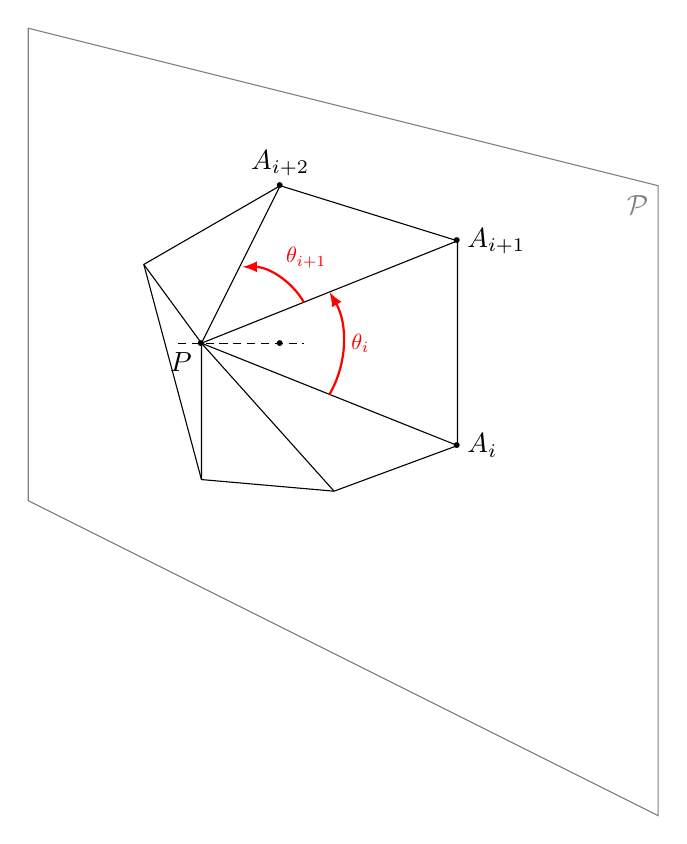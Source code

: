 ﻿\begin{tikzpicture}[scale=2]
\tikzset{
line/.style = {
shorten <=-3mm, shorten >=-3mm
},
vector/.style = {
thick,-latex
},
dot/.style = {
insert path={
  node[scale=2]{.}
}
},
perp/.style = {
draw,
angle eccentricity=.5,
angle radius=2mm,
pic text=.
}
}

% le plan
\draw[gray,xshift=0.4cm]
  (0,0) coordinate (P1)
  -- ++(0,3) coordinate (P2)
  -- ++(4,-1) coordinate (P3)
  -- ++(0,-4) coordinate (P4)
  -- cycle
  (P3) node[below left]{$\mathcal{P}$}
;
% les points A1,...
\path
  (2,1)
  +(90:1)   coordinate (A1)
  +(150:1)  coordinate (A2)
  +(-120:1)   coordinate (A3)
  +(-70:1)    coordinate (A4)
  +(-30:1.3) coordinate (A5)
  +(30:1.3) coordinate (A6)  
;

% le polygone
\draw (A4) -- (A5) --(A6)--(A1)--(A2) -- (A3) -- (A4);
%\draw[dotted] (A2) -- (A3) -- (A4) ;
% le rayon
\path
  (1.5,1) coordinate (S)
  (2,1) coordinate (P)
;
\draw
  (S) edge[line, densely dashed] (P)
;

% les points
\path
  (S) [dot] node[below left]{$P$}
  (P) [dot] node[above]{}
  (A1) [dot] node[above]{$A_{i+2}$}
  (A6) [dot] node[right]{$A_{i+1}$}
  (A5) [dot] node[right]{$A_i$}
;

\draw 
  (S) edge (A1)
  (S) edge (A2)
  (S) edge (A3)
  (S) edge (A4)
  (S) edge (A5)
  (S) edge (A6)
;

\draw[thick, red, ->,>=latex] ($(S)!0.5!(A5)$)  arc (-30:30:0.65) node[midway, right,scale=0.8]{$\theta_i$};
\draw[thick, red, ->,>=latex] ($(S)!0.4!(A6)$)  arc (30:90:0.45) node[midway, above right,scale=0.8]{$\theta_{i+1}$};

\end{tikzpicture}

